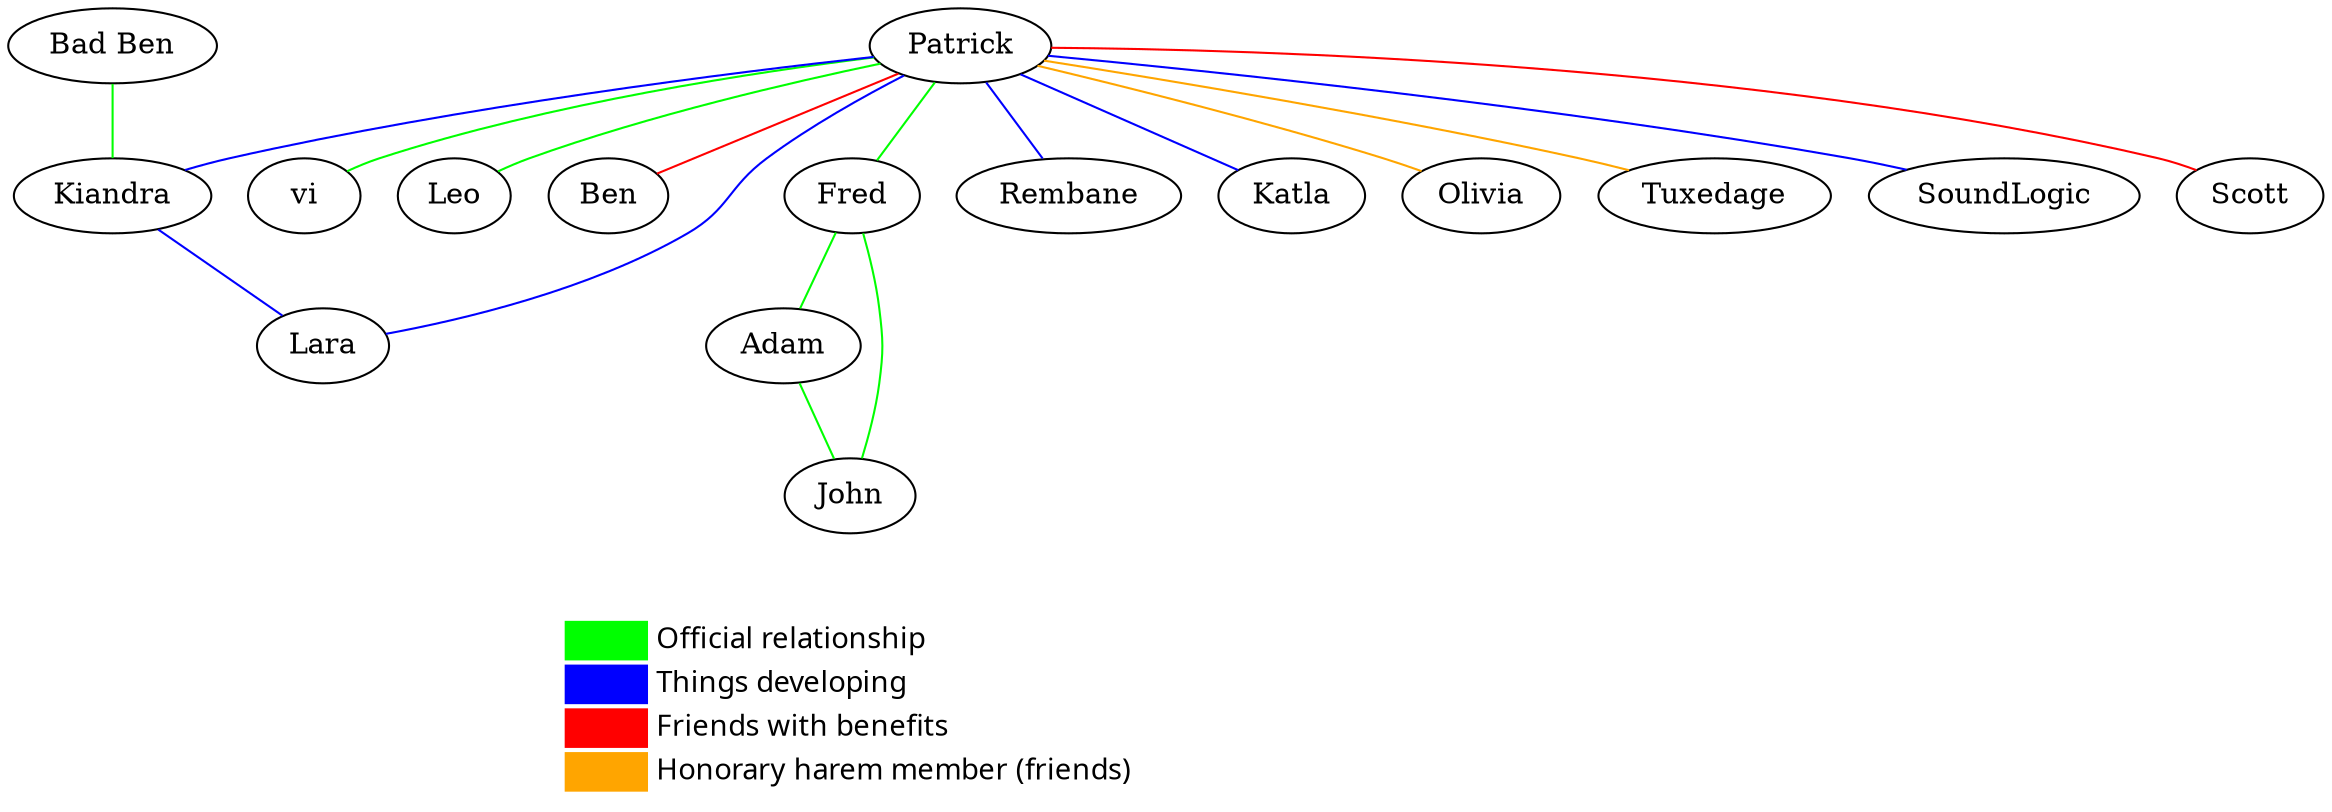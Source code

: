 graph harem {
  patrick [label="Patrick"]
  vi [label="vi"]
  patrick -- vi [color=green]
  leo [label="Leo"]
  patrick -- leo [color=green]
  ben [label="Ben"]
  patrick -- ben [color=red]
  kiandra [label="Kiandra"]
  patrick -- kiandra [color=blue]
  lara [label="Lara"]
  patrick -- lara [color=blue]
  kiandra -- lara [color=blue]
  badben [label="Bad Ben"]
  badben -- kiandra [color=green]
  fred [label="Fred"]
  patrick -- fred [color=green]
  adam [label="Adam"]
  john [label="John"]
  fred -- john [color=green]
  fred -- adam -- john [color=green]
  rembane [label="Rembane"]
  patrick -- rembane [color=blue]
  katla [label="Katla"]
  patrick -- katla [color=blue]
  olivia [label="Olivia"]
  patrick -- olivia [color=orange]
  tuxedage [label="Tuxedage"]
  patrick -- tuxedage [color=orange]
  soundlogic [label="SoundLogic"]
  patrick -- soundlogic [color=blue]
  scott [label="Scott"]
  patrick -- scott [color=red]
  { rank = sink;
    Legend [shape=none, label=<
      <table border="0">
        <tr>
          <td width="40px" bgcolor="green"></td>
          <td align="left"><font face="sans-serif">Official relationship</font></td>
        </tr>
        <tr>
          <td width="40px" bgcolor="blue"></td>
          <td align="left"><font face="sans-serif">Things developing</font></td>
        </tr>
        <tr>
          <td width="40px" bgcolor="red"></td>
          <td align="left"><font face="sans-serif">Friends with benefits</font></td>
        </tr>
        <tr>
          <td width="40px" bgcolor="orange"></td>
          <td align="left"><font face="sans-serif">Honorary harem member (friends)</font></td>
        </tr>
      </table>
    >];
  }
}
